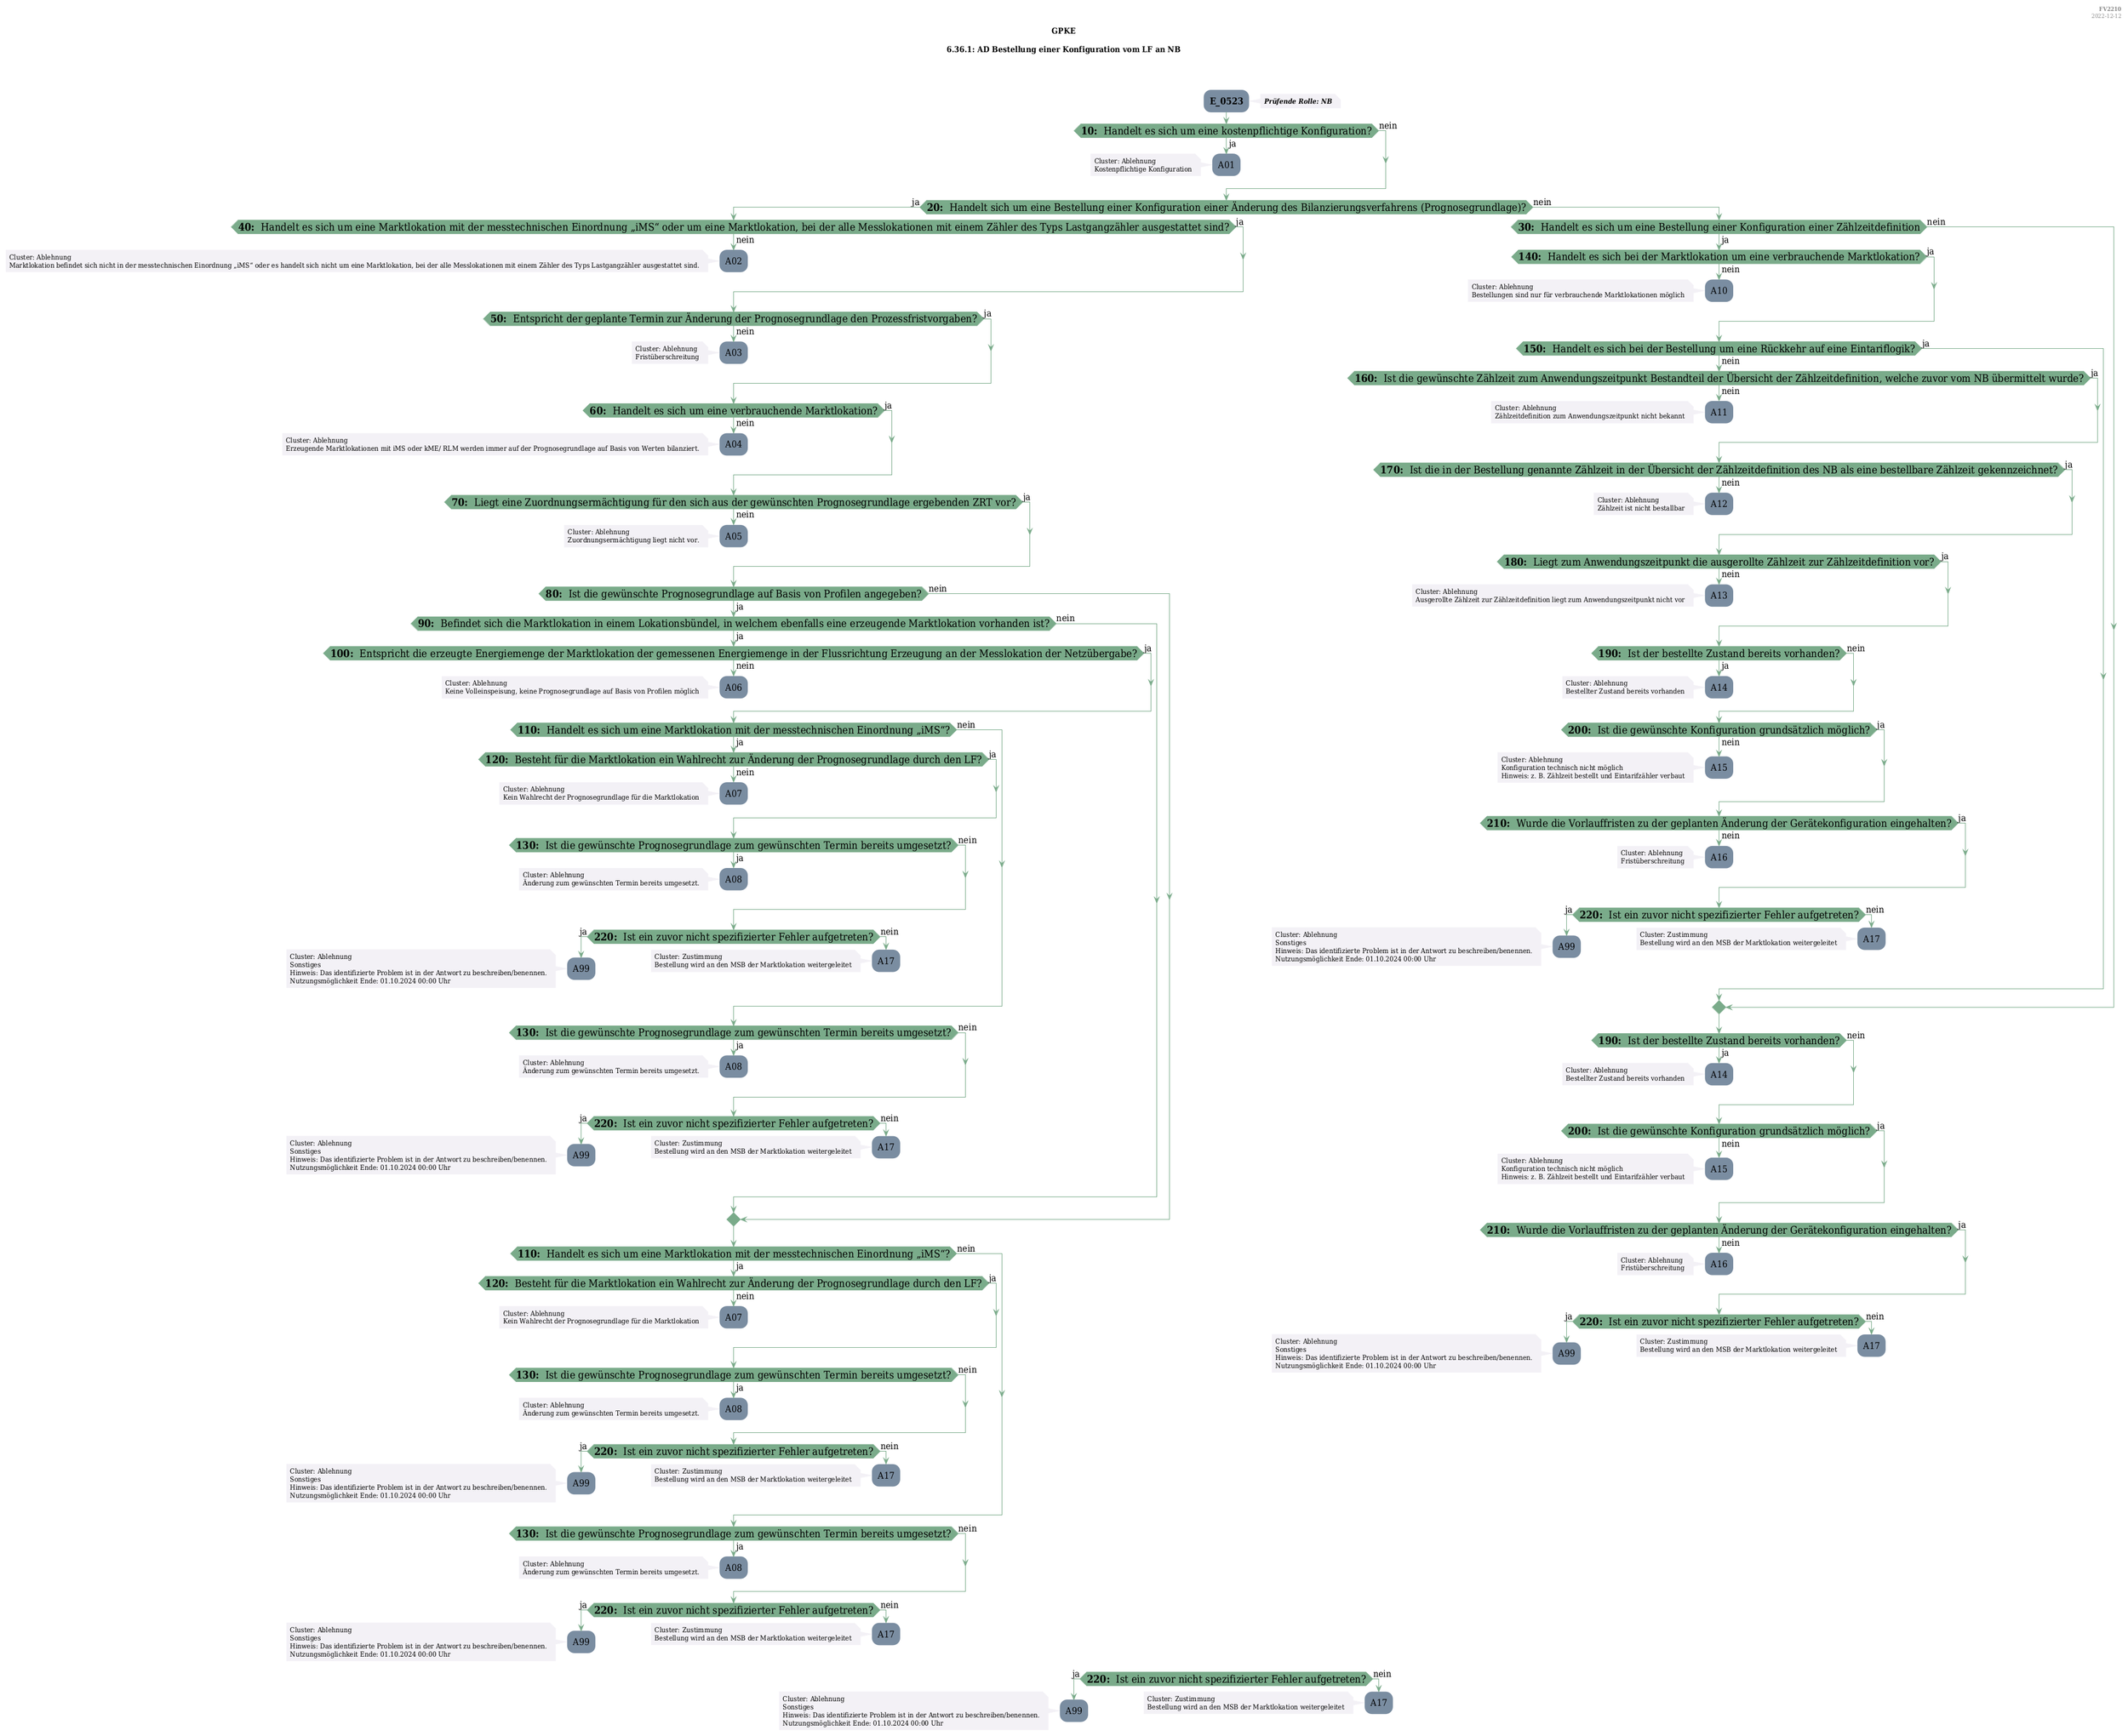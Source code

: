 @startuml
skinparam Shadowing false
skinparam NoteBorderColor #f3f1f6
skinparam NoteBackgroundColor #f3f1f6
skinparam NoteFontSize 12
skinparam ActivityBorderColor none
skinparam ActivityBackgroundColor #7a8da1
skinparam ActivityFontSize 16
skinparam ArrowColor #7aab8a
skinparam ArrowFontSize 16
skinparam ActivityDiamondBackgroundColor #7aab8a
skinparam ActivityDiamondBorderColor #7aab8a
skinparam ActivityDiamondFontSize 18
skinparam defaultFontName DejaVu Serif Condensed
skinparam ActivityEndColor #669580

header
<b>FV2210
2022-12-12
endheader

title
GPKE

6.36.1: AD Bestellung einer Konfiguration vom LF an NB



end title
:<b>E_0523</b>;
note right
<b><i>Prüfende Rolle: NB
end note

if (<b>10: </b> Handelt es sich um eine kostenpflichtige Konfiguration?) then (ja)
    :A01;
    note left
        Cluster: Ablehnung
        Kostenpflichtige Konfiguration
    endnote
    kill;
else (nein)
endif
if (<b>20: </b> Handelt sich um eine Bestellung einer Konfiguration einer Änderung des Bilanzierungsverfahrens (Prognosegrundlage&#41;?) then (ja)
    if (<b>40: </b> Handelt es sich um eine Marktlokation mit der messtechnischen Einordnung „iMS“ oder um eine Marktlokation, bei der alle Messlokationen mit einem Zähler des Typs Lastgangzähler ausgestattet sind?) then (ja)
    else (nein)
        :A02;
        note left
            Cluster: Ablehnung
            Marktlokation befindet sich nicht in der messtechnischen Einordnung „iMS“ oder es handelt sich nicht um eine Marktlokation, bei der alle Messlokationen mit einem Zähler des Typs Lastgangzähler ausgestattet sind.
        endnote
        kill;
    endif
    if (<b>50: </b> Entspricht der geplante Termin zur Änderung der Prognosegrundlage den Prozessfristvorgaben?) then (ja)
    else (nein)
        :A03;
        note left
            Cluster: Ablehnung
            Fristüberschreitung
        endnote
        kill;
    endif
    if (<b>60: </b> Handelt es sich um eine verbrauchende Marktlokation?) then (ja)
    else (nein)
        :A04;
        note left
            Cluster: Ablehnung
            Erzeugende Marktlokationen mit iMS oder kME/ RLM werden immer auf der Prognosegrundlage auf Basis von Werten bilanziert.
        endnote
        kill;
    endif
    if (<b>70: </b> Liegt eine Zuordnungsermächtigung für den sich aus der gewünschten Prognosegrundlage ergebenden ZRT vor?) then (ja)
    else (nein)
        :A05;
        note left
            Cluster: Ablehnung
            Zuordnungsermächtigung liegt nicht vor.
        endnote
        kill;
    endif
    if (<b>80: </b> Ist die gewünschte Prognosegrundlage auf Basis von Profilen angegeben?) then (ja)
        if (<b>90: </b> Befindet sich die Marktlokation in einem Lokationsbündel, in welchem ebenfalls eine erzeugende Marktlokation vorhanden ist?) then (ja)
            if (<b>100: </b> Entspricht die erzeugte Energiemenge der Marktlokation der gemessenen Energiemenge in der Flussrichtung Erzeugung an der Messlokation der Netzübergabe?) then (ja)
            else (nein)
                :A06;
                note left
                    Cluster: Ablehnung
                    Keine Volleinspeisung, keine Prognosegrundlage auf Basis von Profilen möglich
                endnote
                kill;
            endif
            if (<b>110: </b> Handelt es sich um eine Marktlokation mit der messtechnischen Einordnung „iMS“?) then (ja)
                if (<b>120: </b> Besteht für die Marktlokation ein Wahlrecht zur Änderung der Prognosegrundlage durch den LF?) then (ja)
                else (nein)
                    :A07;
                    note left
                        Cluster: Ablehnung
                        Kein Wahlrecht der Prognosegrundlage für die Marktlokation
                    endnote
                    kill;
                endif
                if (<b>130: </b> Ist die gewünschte Prognosegrundlage zum gewünschten Termin bereits umgesetzt?) then (ja)
                    :A08;
                    note left
                        Cluster: Ablehnung
                        Änderung zum gewünschten Termin bereits umgesetzt.
                    endnote
                    kill;
                else (nein)
                endif
                if (<b>220: </b> Ist ein zuvor nicht spezifizierter Fehler aufgetreten?) then (ja)
                    :A99;
                    note left
                        Cluster: Ablehnung 
                        Sonstiges
                        Hinweis: Das identifizierte Problem ist in der Antwort zu beschreiben/benennen.
                        Nutzungsmöglichkeit Ende: 01.10.2024 00:00 Uhr
                    endnote
                    kill;
                else (nein)
                    :A17;
                    note left
                        Cluster: Zustimmung
                        Bestellung wird an den MSB der Marktlokation weitergeleitet
                    endnote
                    kill;
                endif
            else (nein)
            endif
            if (<b>130: </b> Ist die gewünschte Prognosegrundlage zum gewünschten Termin bereits umgesetzt?) then (ja)
                :A08;
                note left
                    Cluster: Ablehnung
                    Änderung zum gewünschten Termin bereits umgesetzt.
                endnote
                kill;
            else (nein)
            endif
            if (<b>220: </b> Ist ein zuvor nicht spezifizierter Fehler aufgetreten?) then (ja)
                :A99;
                note left
                    Cluster: Ablehnung 
                    Sonstiges
                    Hinweis: Das identifizierte Problem ist in der Antwort zu beschreiben/benennen.
                    Nutzungsmöglichkeit Ende: 01.10.2024 00:00 Uhr
                endnote
                kill;
            else (nein)
                :A17;
                note left
                    Cluster: Zustimmung
                    Bestellung wird an den MSB der Marktlokation weitergeleitet
                endnote
                kill;
            endif
        else (nein)
        endif
    else (nein)
    endif
    if (<b>110: </b> Handelt es sich um eine Marktlokation mit der messtechnischen Einordnung „iMS“?) then (ja)
        if (<b>120: </b> Besteht für die Marktlokation ein Wahlrecht zur Änderung der Prognosegrundlage durch den LF?) then (ja)
        else (nein)
            :A07;
            note left
                Cluster: Ablehnung
                Kein Wahlrecht der Prognosegrundlage für die Marktlokation
            endnote
            kill;
        endif
        if (<b>130: </b> Ist die gewünschte Prognosegrundlage zum gewünschten Termin bereits umgesetzt?) then (ja)
            :A08;
            note left
                Cluster: Ablehnung
                Änderung zum gewünschten Termin bereits umgesetzt.
            endnote
            kill;
        else (nein)
        endif
        if (<b>220: </b> Ist ein zuvor nicht spezifizierter Fehler aufgetreten?) then (ja)
            :A99;
            note left
                Cluster: Ablehnung 
                Sonstiges
                Hinweis: Das identifizierte Problem ist in der Antwort zu beschreiben/benennen.
                Nutzungsmöglichkeit Ende: 01.10.2024 00:00 Uhr
            endnote
            kill;
        else (nein)
            :A17;
            note left
                Cluster: Zustimmung
                Bestellung wird an den MSB der Marktlokation weitergeleitet
            endnote
            kill;
        endif
    else (nein)
    endif
    if (<b>130: </b> Ist die gewünschte Prognosegrundlage zum gewünschten Termin bereits umgesetzt?) then (ja)
        :A08;
        note left
            Cluster: Ablehnung
            Änderung zum gewünschten Termin bereits umgesetzt.
        endnote
        kill;
    else (nein)
    endif
    if (<b>220: </b> Ist ein zuvor nicht spezifizierter Fehler aufgetreten?) then (ja)
        :A99;
        note left
            Cluster: Ablehnung 
            Sonstiges
            Hinweis: Das identifizierte Problem ist in der Antwort zu beschreiben/benennen.
            Nutzungsmöglichkeit Ende: 01.10.2024 00:00 Uhr
        endnote
        kill;
    else (nein)
        :A17;
        note left
            Cluster: Zustimmung
            Bestellung wird an den MSB der Marktlokation weitergeleitet
        endnote
        kill;
    endif
else (nein)
    if (<b>30: </b> Handelt es sich um eine Bestellung einer Konfiguration einer Zählzeitdefinition) then (ja)
        if (<b>140: </b> Handelt es sich bei der Marktlokation um eine verbrauchende Marktlokation?) then (ja)
        else (nein)
            :A10;
            note left
                Cluster: Ablehnung
                Bestellungen sind nur für verbrauchende Marktlokationen möglich
            endnote
            kill;
        endif
        if (<b>150: </b> Handelt es sich bei der Bestellung um eine Rückkehr auf eine Eintariflogik?) then (ja)
        else (nein)
            if (<b>160: </b> Ist die gewünschte Zählzeit zum Anwendungszeitpunkt Bestandteil der Übersicht der Zählzeitdefinition, welche zuvor vom NB übermittelt wurde?) then (ja)
            else (nein)
                :A11;
                note left
                    Cluster: Ablehnung 
                    Zählzeitdefinition zum Anwendungszeitpunkt nicht bekannt
                endnote
                kill;
            endif
            if (<b>170: </b> Ist die in der Bestellung genannte Zählzeit in der Übersicht der Zählzeitdefinition des NB als eine bestellbare Zählzeit gekennzeichnet?) then (ja)
            else (nein)
                :A12;
                note left
                    Cluster: Ablehnung 
                    Zählzeit ist nicht bestallbar
                endnote
                kill;
            endif
            if (<b>180: </b> Liegt zum Anwendungszeitpunkt die ausgerollte Zählzeit zur Zählzeitdefinition vor?) then (ja)
            else (nein)
                :A13;
                note left
                    Cluster: Ablehnung 
                    Ausgerollte Zählzeit zur Zählzeitdefinition liegt zum Anwendungszeitpunkt nicht vor
                endnote
                kill;
            endif
            if (<b>190: </b> Ist der bestellte Zustand bereits vorhanden?) then (ja)
                :A14;
                note left
                    Cluster: Ablehnung
                    Bestellter Zustand bereits vorhanden
                endnote
                kill;
            else (nein)
            endif
            if (<b>200: </b> Ist die gewünschte Konfiguration grundsätzlich möglich?) then (ja)
            else (nein)
                :A15;
                note left
                    Cluster: Ablehnung 
                    Konfiguration technisch nicht möglich
                    Hinweis: z. B. Zählzeit bestellt und Eintarifzähler verbaut
                endnote
                kill;
            endif
            if (<b>210: </b> Wurde die Vorlauffristen zu der geplanten Änderung der Gerätekonfiguration eingehalten?) then (ja)
            else (nein)
                :A16;
                note left
                    Cluster: Ablehnung 
                    Fristüberschreitung
                endnote
                kill;
            endif
            if (<b>220: </b> Ist ein zuvor nicht spezifizierter Fehler aufgetreten?) then (ja)
                :A99;
                note left
                    Cluster: Ablehnung 
                    Sonstiges
                    Hinweis: Das identifizierte Problem ist in der Antwort zu beschreiben/benennen.
                    Nutzungsmöglichkeit Ende: 01.10.2024 00:00 Uhr
                endnote
                kill;
            else (nein)
                :A17;
                note left
                    Cluster: Zustimmung
                    Bestellung wird an den MSB der Marktlokation weitergeleitet
                endnote
                kill;
            endif
        endif
    else (nein)
    endif
    if (<b>190: </b> Ist der bestellte Zustand bereits vorhanden?) then (ja)
        :A14;
        note left
            Cluster: Ablehnung
            Bestellter Zustand bereits vorhanden
        endnote
        kill;
    else (nein)
    endif
    if (<b>200: </b> Ist die gewünschte Konfiguration grundsätzlich möglich?) then (ja)
    else (nein)
        :A15;
        note left
            Cluster: Ablehnung 
            Konfiguration technisch nicht möglich
            Hinweis: z. B. Zählzeit bestellt und Eintarifzähler verbaut
        endnote
        kill;
    endif
    if (<b>210: </b> Wurde die Vorlauffristen zu der geplanten Änderung der Gerätekonfiguration eingehalten?) then (ja)
    else (nein)
        :A16;
        note left
            Cluster: Ablehnung 
            Fristüberschreitung
        endnote
        kill;
    endif
    if (<b>220: </b> Ist ein zuvor nicht spezifizierter Fehler aufgetreten?) then (ja)
        :A99;
        note left
            Cluster: Ablehnung 
            Sonstiges
            Hinweis: Das identifizierte Problem ist in der Antwort zu beschreiben/benennen.
            Nutzungsmöglichkeit Ende: 01.10.2024 00:00 Uhr
        endnote
        kill;
    else (nein)
        :A17;
        note left
            Cluster: Zustimmung
            Bestellung wird an den MSB der Marktlokation weitergeleitet
        endnote
        kill;
    endif
endif
if (<b>220: </b> Ist ein zuvor nicht spezifizierter Fehler aufgetreten?) then (ja)
    :A99;
    note left
        Cluster: Ablehnung 
        Sonstiges
        Hinweis: Das identifizierte Problem ist in der Antwort zu beschreiben/benennen.
        Nutzungsmöglichkeit Ende: 01.10.2024 00:00 Uhr
    endnote
    kill;
else (nein)
    :A17;
    note left
        Cluster: Zustimmung
        Bestellung wird an den MSB der Marktlokation weitergeleitet
    endnote
    kill;
endif

@enduml
